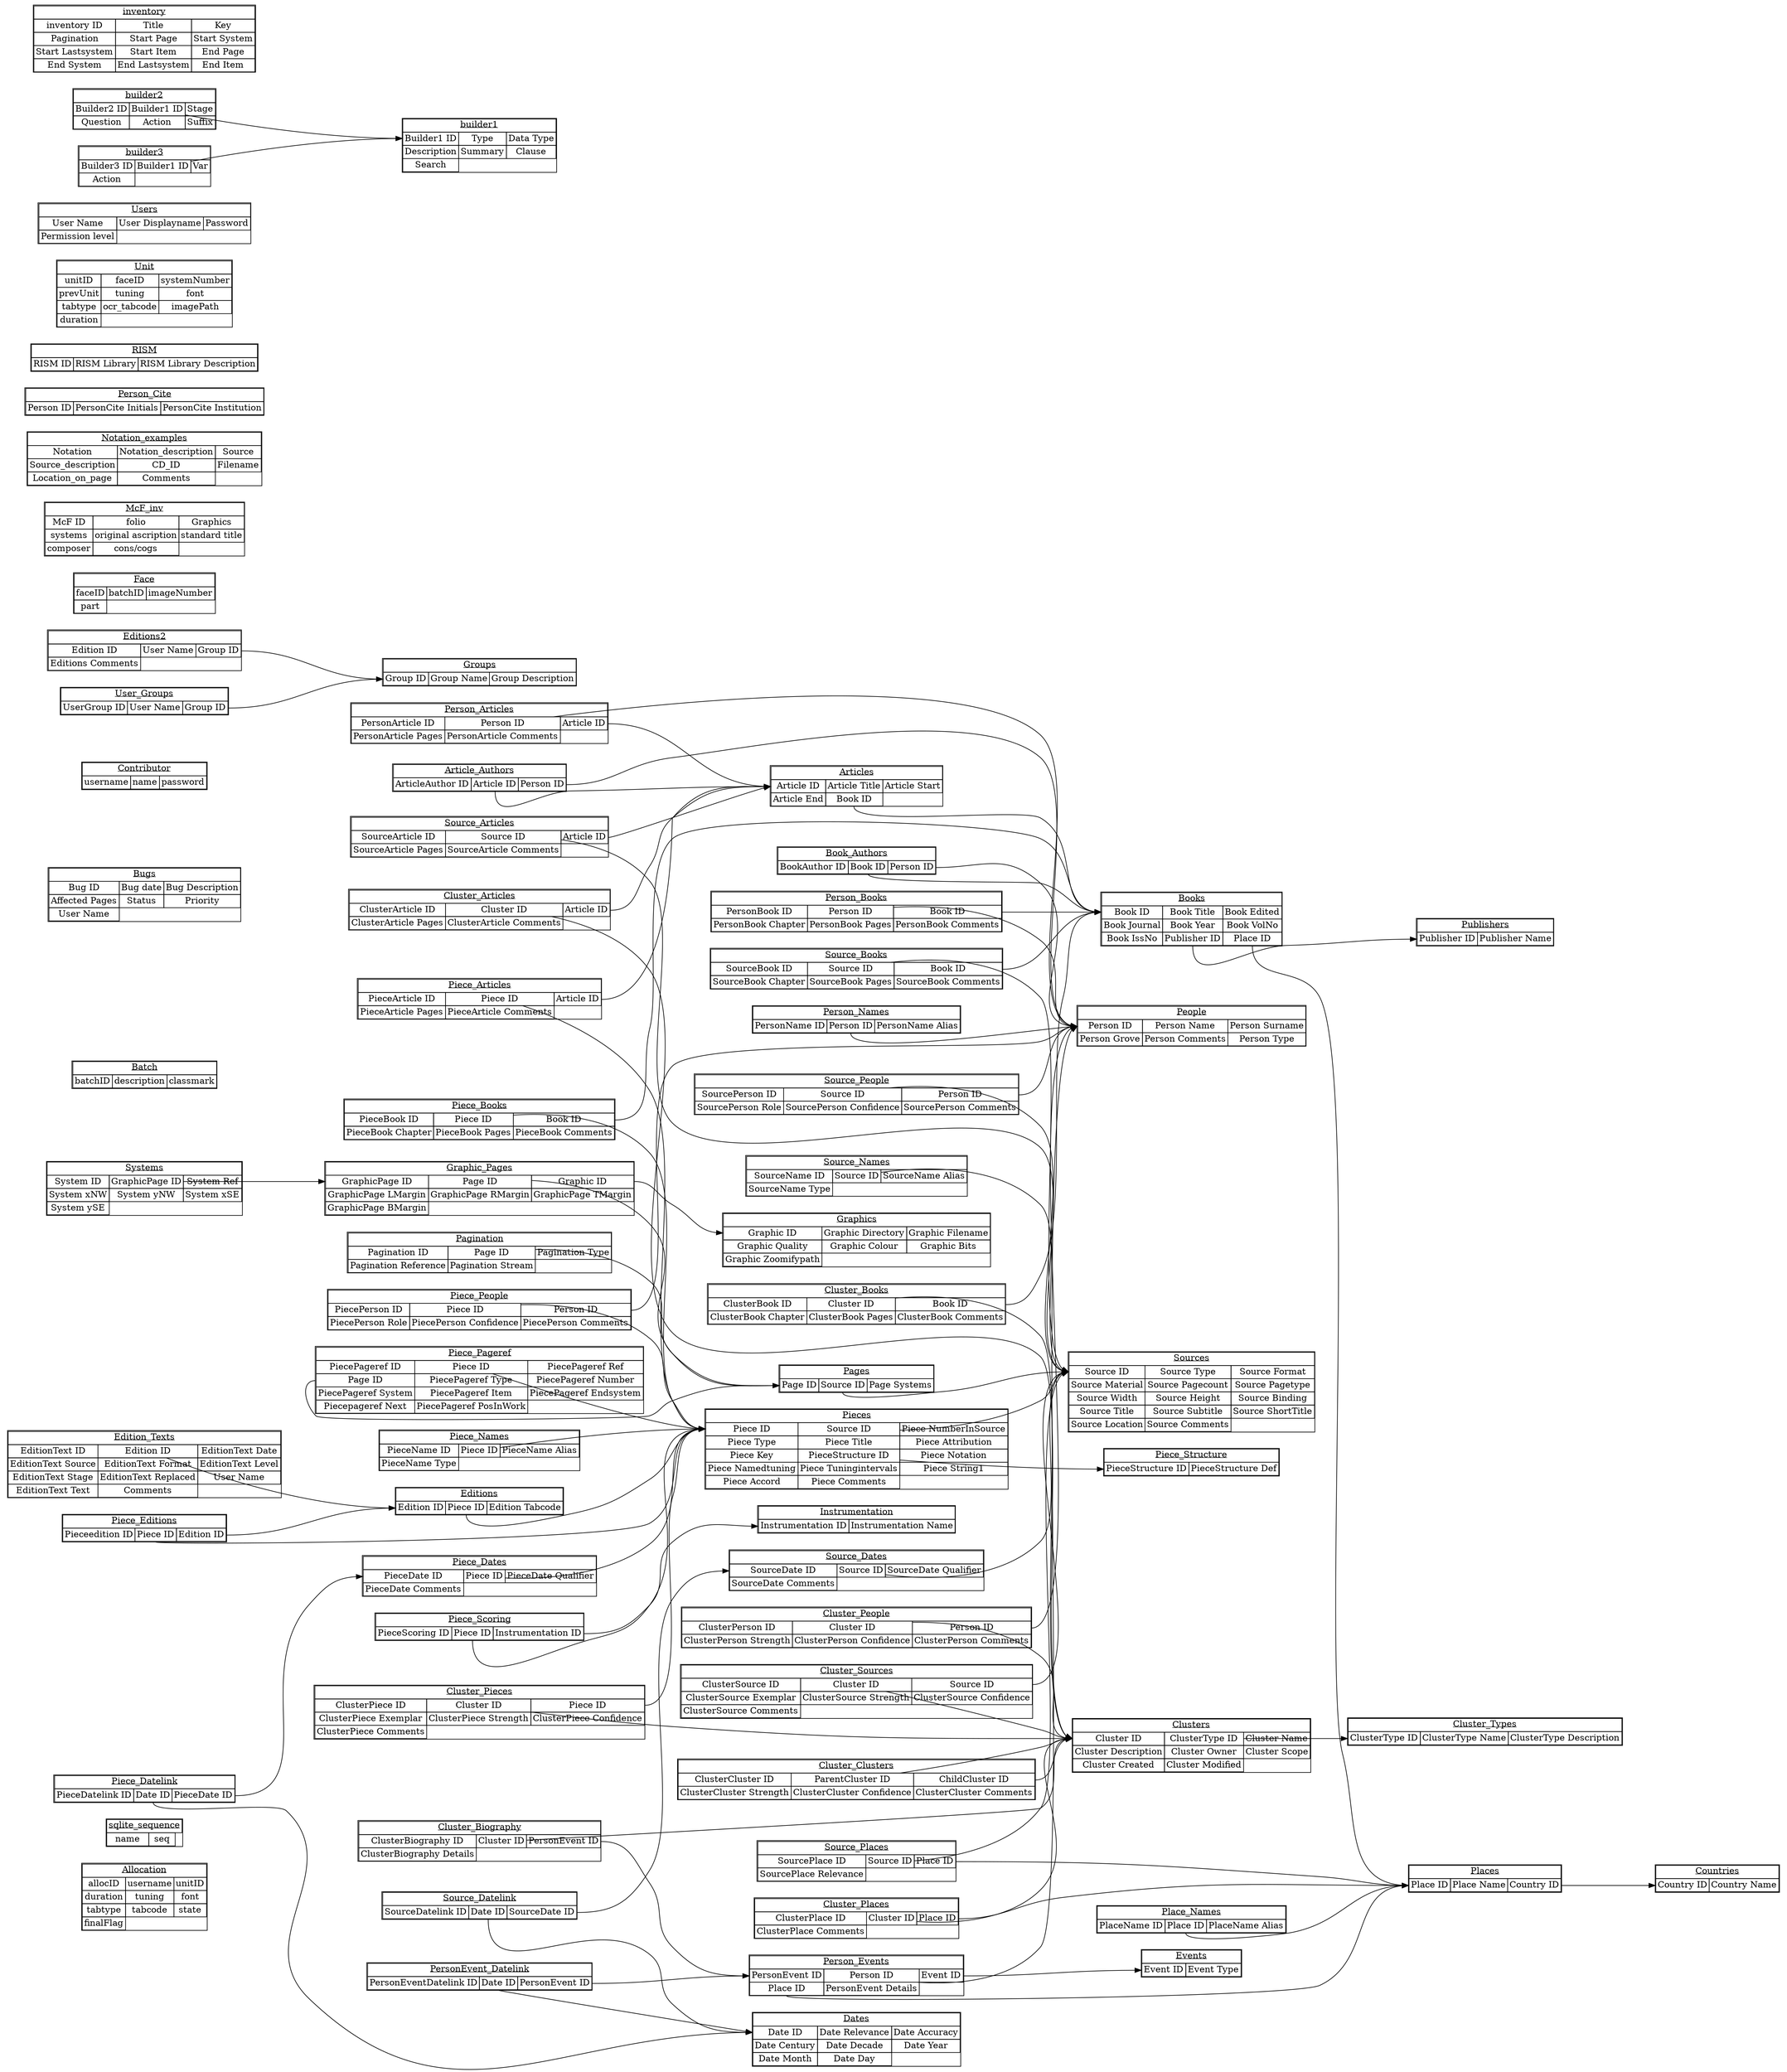 digraph sqliteschema {
node [shape=plaintext];
rankdir=LR
splines=true
overlap=scale
Allocation [label=<<TABLE CELLSPACING="0"><TR><TD COLSPAN="3"><U>Allocation</U></TD></TR><TR><TD PORT="allocID">allocID</TD><TD PORT="username">username</TD><TD PORT="unitID">unitID</TD></TR><TR><TD PORT="duration">duration</TD><TD PORT="tuning">tuning</TD><TD PORT="font">font</TD></TR><TR><TD PORT="tabtype">tabtype</TD><TD PORT="tabcode">tabcode</TD><TD PORT="state">state</TD></TR><TR><TD PORT="finalFlag">finalFlag</TD></TR></TABLE>>];
sqlite_sequence [label=<<TABLE CELLSPACING="0"><TR><TD COLSPAN="3"><U>sqlite_sequence</U></TD></TR><TR><TD PORT="name">name</TD><TD PORT="seq">seq</TD></TR></TABLE>>];
Article_Authors [label=<<TABLE CELLSPACING="0"><TR><TD COLSPAN="3"><U>Article_Authors</U></TD></TR><TR><TD PORT="ArticleAuthor ID">ArticleAuthor ID</TD><TD PORT="Article ID">Article ID</TD><TD PORT="Person ID">Person ID</TD></TR></TABLE>>];
Articles [label=<<TABLE CELLSPACING="0"><TR><TD COLSPAN="3"><U>Articles</U></TD></TR><TR><TD PORT="Article ID">Article ID</TD><TD PORT="Article Title">Article Title</TD><TD PORT="Article Start">Article Start</TD></TR><TR><TD PORT="Article End">Article End</TD><TD PORT="Book ID">Book ID</TD></TR></TABLE>>];
Batch [label=<<TABLE CELLSPACING="0"><TR><TD COLSPAN="3"><U>Batch</U></TD></TR><TR><TD PORT="batchID">batchID</TD><TD PORT="description">description</TD><TD PORT="classmark">classmark</TD></TR></TABLE>>];
Book_Authors [label=<<TABLE CELLSPACING="0"><TR><TD COLSPAN="3"><U>Book_Authors</U></TD></TR><TR><TD PORT="BookAuthor ID">BookAuthor ID</TD><TD PORT="Book ID">Book ID</TD><TD PORT="Person ID">Person ID</TD></TR></TABLE>>];
Books [label=<<TABLE CELLSPACING="0"><TR><TD COLSPAN="3"><U>Books</U></TD></TR><TR><TD PORT="Book ID">Book ID</TD><TD PORT="Book Title">Book Title</TD><TD PORT="Book Edited">Book Edited</TD></TR><TR><TD PORT="Book Journal">Book Journal</TD><TD PORT="Book Year">Book Year</TD><TD PORT="Book VolNo">Book VolNo</TD></TR><TR><TD PORT="Book IssNo">Book IssNo</TD><TD PORT="Publisher ID">Publisher ID</TD><TD PORT="Place ID">Place ID</TD></TR></TABLE>>];
Bugs [label=<<TABLE CELLSPACING="0"><TR><TD COLSPAN="3"><U>Bugs</U></TD></TR><TR><TD PORT="Bug ID">Bug ID</TD><TD PORT="Bug date">Bug date</TD><TD PORT="Bug Description">Bug Description</TD></TR><TR><TD PORT="Affected Pages">Affected Pages</TD><TD PORT="Status">Status</TD><TD PORT="Priority">Priority</TD></TR><TR><TD PORT="User Name">User Name</TD></TR></TABLE>>];
Cluster_Articles [label=<<TABLE CELLSPACING="0"><TR><TD COLSPAN="3"><U>Cluster_Articles</U></TD></TR><TR><TD PORT="ClusterArticle ID">ClusterArticle ID</TD><TD PORT="Cluster ID">Cluster ID</TD><TD PORT="Article ID">Article ID</TD></TR><TR><TD PORT="ClusterArticle Pages">ClusterArticle Pages</TD><TD PORT="ClusterArticle Comments">ClusterArticle Comments</TD></TR></TABLE>>];
Cluster_Biography [label=<<TABLE CELLSPACING="0"><TR><TD COLSPAN="3"><U>Cluster_Biography</U></TD></TR><TR><TD PORT="ClusterBiography ID">ClusterBiography ID</TD><TD PORT="Cluster ID">Cluster ID</TD><TD PORT="PersonEvent ID">PersonEvent ID</TD></TR><TR><TD PORT="ClusterBiography Details">ClusterBiography Details</TD></TR></TABLE>>];
Cluster_Books [label=<<TABLE CELLSPACING="0"><TR><TD COLSPAN="3"><U>Cluster_Books</U></TD></TR><TR><TD PORT="ClusterBook ID">ClusterBook ID</TD><TD PORT="Cluster ID">Cluster ID</TD><TD PORT="Book ID">Book ID</TD></TR><TR><TD PORT="ClusterBook Chapter">ClusterBook Chapter</TD><TD PORT="ClusterBook Pages">ClusterBook Pages</TD><TD PORT="ClusterBook Comments">ClusterBook Comments</TD></TR></TABLE>>];
Cluster_Clusters [label=<<TABLE CELLSPACING="0"><TR><TD COLSPAN="3"><U>Cluster_Clusters</U></TD></TR><TR><TD PORT="ClusterCluster ID">ClusterCluster ID</TD><TD PORT="ParentCluster ID">ParentCluster ID</TD><TD PORT="ChildCluster ID">ChildCluster ID</TD></TR><TR><TD PORT="ClusterCluster Strength">ClusterCluster Strength</TD><TD PORT="ClusterCluster Confidence">ClusterCluster Confidence</TD><TD PORT="ClusterCluster Comments">ClusterCluster Comments</TD></TR></TABLE>>];
Cluster_People [label=<<TABLE CELLSPACING="0"><TR><TD COLSPAN="3"><U>Cluster_People</U></TD></TR><TR><TD PORT="ClusterPerson ID">ClusterPerson ID</TD><TD PORT="Cluster ID">Cluster ID</TD><TD PORT="Person ID">Person ID</TD></TR><TR><TD PORT="ClusterPerson Strength">ClusterPerson Strength</TD><TD PORT="ClusterPerson Confidence">ClusterPerson Confidence</TD><TD PORT="ClusterPerson Comments">ClusterPerson Comments</TD></TR></TABLE>>];
Cluster_Pieces [label=<<TABLE CELLSPACING="0"><TR><TD COLSPAN="3"><U>Cluster_Pieces</U></TD></TR><TR><TD PORT="ClusterPiece ID">ClusterPiece ID</TD><TD PORT="Cluster ID">Cluster ID</TD><TD PORT="Piece ID">Piece ID</TD></TR><TR><TD PORT="ClusterPiece Exemplar">ClusterPiece Exemplar</TD><TD PORT="ClusterPiece Strength">ClusterPiece Strength</TD><TD PORT="ClusterPiece Confidence">ClusterPiece Confidence</TD></TR><TR><TD PORT="ClusterPiece Comments">ClusterPiece Comments</TD></TR></TABLE>>];
Cluster_Places [label=<<TABLE CELLSPACING="0"><TR><TD COLSPAN="3"><U>Cluster_Places</U></TD></TR><TR><TD PORT="ClusterPlace ID">ClusterPlace ID</TD><TD PORT="Cluster ID">Cluster ID</TD><TD PORT="Place ID">Place ID</TD></TR><TR><TD PORT="ClusterPlace Comments">ClusterPlace Comments</TD></TR></TABLE>>];
Cluster_Sources [label=<<TABLE CELLSPACING="0"><TR><TD COLSPAN="3"><U>Cluster_Sources</U></TD></TR><TR><TD PORT="ClusterSource ID">ClusterSource ID</TD><TD PORT="Cluster ID">Cluster ID</TD><TD PORT="Source ID">Source ID</TD></TR><TR><TD PORT="ClusterSource Exemplar">ClusterSource Exemplar</TD><TD PORT="ClusterSource Strength">ClusterSource Strength</TD><TD PORT="ClusterSource Confidence">ClusterSource Confidence</TD></TR><TR><TD PORT="ClusterSource Comments">ClusterSource Comments</TD></TR></TABLE>>];
Cluster_Types [label=<<TABLE CELLSPACING="0"><TR><TD COLSPAN="3"><U>Cluster_Types</U></TD></TR><TR><TD PORT="ClusterType ID">ClusterType ID</TD><TD PORT="ClusterType Name">ClusterType Name</TD><TD PORT="ClusterType Description">ClusterType Description</TD></TR></TABLE>>];
Clusters [label=<<TABLE CELLSPACING="0"><TR><TD COLSPAN="3"><U>Clusters</U></TD></TR><TR><TD PORT="Cluster ID">Cluster ID</TD><TD PORT="ClusterType ID">ClusterType ID</TD><TD PORT="Cluster Name">Cluster Name</TD></TR><TR><TD PORT="Cluster Description">Cluster Description</TD><TD PORT="Cluster Owner">Cluster Owner</TD><TD PORT="Cluster Scope">Cluster Scope</TD></TR><TR><TD PORT="Cluster Created">Cluster Created</TD><TD PORT="Cluster Modified">Cluster Modified</TD></TR></TABLE>>];
Contributor [label=<<TABLE CELLSPACING="0"><TR><TD COLSPAN="3"><U>Contributor</U></TD></TR><TR><TD PORT="username">username</TD><TD PORT="name">name</TD><TD PORT="password">password</TD></TR></TABLE>>];
Countries [label=<<TABLE CELLSPACING="0"><TR><TD COLSPAN="3"><U>Countries</U></TD></TR><TR><TD PORT="Country ID">Country ID</TD><TD PORT="Country Name">Country Name</TD></TR></TABLE>>];
Dates [label=<<TABLE CELLSPACING="0"><TR><TD COLSPAN="3"><U>Dates</U></TD></TR><TR><TD PORT="Date ID">Date ID</TD><TD PORT="Date Relevance">Date Relevance</TD><TD PORT="Date Accuracy">Date Accuracy</TD></TR><TR><TD PORT="Date Century">Date Century</TD><TD PORT="Date Decade">Date Decade</TD><TD PORT="Date Year">Date Year</TD></TR><TR><TD PORT="Date Month">Date Month</TD><TD PORT="Date Day">Date Day</TD></TR></TABLE>>];
Edition_Texts [label=<<TABLE CELLSPACING="0"><TR><TD COLSPAN="3"><U>Edition_Texts</U></TD></TR><TR><TD PORT="EditionText ID">EditionText ID</TD><TD PORT="Edition ID">Edition ID</TD><TD PORT="EditionText Date">EditionText Date</TD></TR><TR><TD PORT="EditionText Source">EditionText Source</TD><TD PORT="EditionText Format">EditionText Format</TD><TD PORT="EditionText Level">EditionText Level</TD></TR><TR><TD PORT="EditionText Stage">EditionText Stage</TD><TD PORT="EditionText Replaced">EditionText Replaced</TD><TD PORT="User Name">User Name</TD></TR><TR><TD PORT="EditionText Text">EditionText Text</TD><TD PORT="Comments">Comments</TD></TR></TABLE>>];
Editions [label=<<TABLE CELLSPACING="0"><TR><TD COLSPAN="3"><U>Editions</U></TD></TR><TR><TD PORT="Edition ID">Edition ID</TD><TD PORT="Piece ID">Piece ID</TD><TD PORT="Edition Tabcode">Edition Tabcode</TD></TR></TABLE>>];
Editions2 [label=<<TABLE CELLSPACING="0"><TR><TD COLSPAN="3"><U>Editions2</U></TD></TR><TR><TD PORT="Edition ID">Edition ID</TD><TD PORT="User Name">User Name</TD><TD PORT="Group ID">Group ID</TD></TR><TR><TD PORT="Editions Comments">Editions Comments</TD></TR></TABLE>>];
Events [label=<<TABLE CELLSPACING="0"><TR><TD COLSPAN="3"><U>Events</U></TD></TR><TR><TD PORT="Event ID">Event ID</TD><TD PORT="Event Type">Event Type</TD></TR></TABLE>>];
Face [label=<<TABLE CELLSPACING="0"><TR><TD COLSPAN="3"><U>Face</U></TD></TR><TR><TD PORT="faceID">faceID</TD><TD PORT="batchID">batchID</TD><TD PORT="imageNumber">imageNumber</TD></TR><TR><TD PORT="part">part</TD></TR></TABLE>>];
Graphic_Pages [label=<<TABLE CELLSPACING="0"><TR><TD COLSPAN="3"><U>Graphic_Pages</U></TD></TR><TR><TD PORT="GraphicPage ID">GraphicPage ID</TD><TD PORT="Page ID">Page ID</TD><TD PORT="Graphic ID">Graphic ID</TD></TR><TR><TD PORT="GraphicPage LMargin">GraphicPage LMargin</TD><TD PORT="GraphicPage RMargin">GraphicPage RMargin</TD><TD PORT="GraphicPage TMargin">GraphicPage TMargin</TD></TR><TR><TD PORT="GraphicPage BMargin">GraphicPage BMargin</TD></TR></TABLE>>];
Graphics [label=<<TABLE CELLSPACING="0"><TR><TD COLSPAN="3"><U>Graphics</U></TD></TR><TR><TD PORT="Graphic ID">Graphic ID</TD><TD PORT="Graphic Directory">Graphic Directory</TD><TD PORT="Graphic Filename">Graphic Filename</TD></TR><TR><TD PORT="Graphic Quality">Graphic Quality</TD><TD PORT="Graphic Colour">Graphic Colour</TD><TD PORT="Graphic Bits">Graphic Bits</TD></TR><TR><TD PORT="Graphic Zoomifypath">Graphic Zoomifypath</TD></TR></TABLE>>];
Groups [label=<<TABLE CELLSPACING="0"><TR><TD COLSPAN="3"><U>Groups</U></TD></TR><TR><TD PORT="Group ID">Group ID</TD><TD PORT="Group Name">Group Name</TD><TD PORT="Group Description">Group Description</TD></TR></TABLE>>];
Instrumentation [label=<<TABLE CELLSPACING="0"><TR><TD COLSPAN="3"><U>Instrumentation</U></TD></TR><TR><TD PORT="Instrumentation ID">Instrumentation ID</TD><TD PORT="Instrumentation Name">Instrumentation Name</TD></TR></TABLE>>];
McF_inv [label=<<TABLE CELLSPACING="0"><TR><TD COLSPAN="3"><U>McF_inv</U></TD></TR><TR><TD PORT="McF ID">McF ID</TD><TD PORT="folio">folio</TD><TD PORT="Graphics">Graphics</TD></TR><TR><TD PORT="systems">systems</TD><TD PORT="original ascription">original ascription</TD><TD PORT="standard title">standard title</TD></TR><TR><TD PORT="composer">composer</TD><TD PORT="cons/cogs">cons/cogs</TD></TR></TABLE>>];
Notation_examples [label=<<TABLE CELLSPACING="0"><TR><TD COLSPAN="3"><U>Notation_examples</U></TD></TR><TR><TD PORT="Notation">Notation</TD><TD PORT="Notation_description">Notation_description</TD><TD PORT="Source">Source</TD></TR><TR><TD PORT="Source_description">Source_description</TD><TD PORT="CD_ID">CD_ID</TD><TD PORT="Filename">Filename</TD></TR><TR><TD PORT="Location_on_page">Location_on_page</TD><TD PORT="Comments">Comments</TD></TR></TABLE>>];
Pages [label=<<TABLE CELLSPACING="0"><TR><TD COLSPAN="3"><U>Pages</U></TD></TR><TR><TD PORT="Page ID">Page ID</TD><TD PORT="Source ID">Source ID</TD><TD PORT="Page Systems">Page Systems</TD></TR></TABLE>>];
Pagination [label=<<TABLE CELLSPACING="0"><TR><TD COLSPAN="3"><U>Pagination</U></TD></TR><TR><TD PORT="Pagination ID">Pagination ID</TD><TD PORT="Page ID">Page ID</TD><TD PORT="Pagination Type">Pagination Type</TD></TR><TR><TD PORT="Pagination Reference">Pagination Reference</TD><TD PORT="Pagination Stream">Pagination Stream</TD></TR></TABLE>>];
People [label=<<TABLE CELLSPACING="0"><TR><TD COLSPAN="3"><U>People</U></TD></TR><TR><TD PORT="Person ID">Person ID</TD><TD PORT="Person Name">Person Name</TD><TD PORT="Person Surname">Person Surname</TD></TR><TR><TD PORT="Person Grove">Person Grove</TD><TD PORT="Person Comments">Person Comments</TD><TD PORT="Person Type">Person Type</TD></TR></TABLE>>];
PersonEvent_Datelink [label=<<TABLE CELLSPACING="0"><TR><TD COLSPAN="3"><U>PersonEvent_Datelink</U></TD></TR><TR><TD PORT="PersonEventDatelink ID">PersonEventDatelink ID</TD><TD PORT="Date ID">Date ID</TD><TD PORT="PersonEvent ID">PersonEvent ID</TD></TR></TABLE>>];
Person_Articles [label=<<TABLE CELLSPACING="0"><TR><TD COLSPAN="3"><U>Person_Articles</U></TD></TR><TR><TD PORT="PersonArticle ID">PersonArticle ID</TD><TD PORT="Person ID">Person ID</TD><TD PORT="Article ID">Article ID</TD></TR><TR><TD PORT="PersonArticle Pages">PersonArticle Pages</TD><TD PORT="PersonArticle Comments">PersonArticle Comments</TD></TR></TABLE>>];
Person_Books [label=<<TABLE CELLSPACING="0"><TR><TD COLSPAN="3"><U>Person_Books</U></TD></TR><TR><TD PORT="PersonBook ID">PersonBook ID</TD><TD PORT="Person ID">Person ID</TD><TD PORT="Book ID">Book ID</TD></TR><TR><TD PORT="PersonBook Chapter">PersonBook Chapter</TD><TD PORT="PersonBook Pages">PersonBook Pages</TD><TD PORT="PersonBook Comments">PersonBook Comments</TD></TR></TABLE>>];
Person_Cite [label=<<TABLE CELLSPACING="0"><TR><TD COLSPAN="3"><U>Person_Cite</U></TD></TR><TR><TD PORT="Person ID">Person ID</TD><TD PORT="PersonCite Initials">PersonCite Initials</TD><TD PORT="PersonCite Institution">PersonCite Institution</TD></TR></TABLE>>];
Person_Events [label=<<TABLE CELLSPACING="0"><TR><TD COLSPAN="3"><U>Person_Events</U></TD></TR><TR><TD PORT="PersonEvent ID">PersonEvent ID</TD><TD PORT="Person ID">Person ID</TD><TD PORT="Event ID">Event ID</TD></TR><TR><TD PORT="Place ID">Place ID</TD><TD PORT="PersonEvent Details">PersonEvent Details</TD></TR></TABLE>>];
Person_Names [label=<<TABLE CELLSPACING="0"><TR><TD COLSPAN="3"><U>Person_Names</U></TD></TR><TR><TD PORT="PersonName ID">PersonName ID</TD><TD PORT="Person ID">Person ID</TD><TD PORT="PersonName Alias">PersonName Alias</TD></TR></TABLE>>];
Piece_Articles [label=<<TABLE CELLSPACING="0"><TR><TD COLSPAN="3"><U>Piece_Articles</U></TD></TR><TR><TD PORT="PieceArticle ID">PieceArticle ID</TD><TD PORT="Piece ID">Piece ID</TD><TD PORT="Article ID">Article ID</TD></TR><TR><TD PORT="PieceArticle Pages">PieceArticle Pages</TD><TD PORT="PieceArticle Comments">PieceArticle Comments</TD></TR></TABLE>>];
Piece_Books [label=<<TABLE CELLSPACING="0"><TR><TD COLSPAN="3"><U>Piece_Books</U></TD></TR><TR><TD PORT="PieceBook ID">PieceBook ID</TD><TD PORT="Piece ID">Piece ID</TD><TD PORT="Book ID">Book ID</TD></TR><TR><TD PORT="PieceBook Chapter">PieceBook Chapter</TD><TD PORT="PieceBook Pages">PieceBook Pages</TD><TD PORT="PieceBook Comments">PieceBook Comments</TD></TR></TABLE>>];
Piece_Datelink [label=<<TABLE CELLSPACING="0"><TR><TD COLSPAN="3"><U>Piece_Datelink</U></TD></TR><TR><TD PORT="PieceDatelink ID">PieceDatelink ID</TD><TD PORT="Date ID">Date ID</TD><TD PORT="PieceDate ID">PieceDate ID</TD></TR></TABLE>>];
Piece_Dates [label=<<TABLE CELLSPACING="0"><TR><TD COLSPAN="3"><U>Piece_Dates</U></TD></TR><TR><TD PORT="PieceDate ID">PieceDate ID</TD><TD PORT="Piece ID">Piece ID</TD><TD PORT="PieceDate Qualifier">PieceDate Qualifier</TD></TR><TR><TD PORT="PieceDate Comments">PieceDate Comments</TD></TR></TABLE>>];
Piece_Editions [label=<<TABLE CELLSPACING="0"><TR><TD COLSPAN="3"><U>Piece_Editions</U></TD></TR><TR><TD PORT="Pieceedition ID">Pieceedition ID</TD><TD PORT="Piece ID">Piece ID</TD><TD PORT="Edition ID">Edition ID</TD></TR></TABLE>>];
Piece_Names [label=<<TABLE CELLSPACING="0"><TR><TD COLSPAN="3"><U>Piece_Names</U></TD></TR><TR><TD PORT="PieceName ID">PieceName ID</TD><TD PORT="Piece ID">Piece ID</TD><TD PORT="PieceName Alias">PieceName Alias</TD></TR><TR><TD PORT="PieceName Type">PieceName Type</TD></TR></TABLE>>];
Piece_Pageref [label=<<TABLE CELLSPACING="0"><TR><TD COLSPAN="3"><U>Piece_Pageref</U></TD></TR><TR><TD PORT="PiecePageref ID">PiecePageref ID</TD><TD PORT="Piece ID">Piece ID</TD><TD PORT="PiecePageref Ref">PiecePageref Ref</TD></TR><TR><TD PORT="Page ID">Page ID</TD><TD PORT="PiecePageref Type">PiecePageref Type</TD><TD PORT="PiecePageref Number">PiecePageref Number</TD></TR><TR><TD PORT="PiecePageref System">PiecePageref System</TD><TD PORT="PiecePageref Item">PiecePageref Item</TD><TD PORT="PiecePageref Endsystem">PiecePageref Endsystem</TD></TR><TR><TD PORT="Piecepageref Next">Piecepageref Next</TD><TD PORT="PiecePageref PosInWork">PiecePageref PosInWork</TD></TR></TABLE>>];
Piece_People [label=<<TABLE CELLSPACING="0"><TR><TD COLSPAN="3"><U>Piece_People</U></TD></TR><TR><TD PORT="PiecePerson ID">PiecePerson ID</TD><TD PORT="Piece ID">Piece ID</TD><TD PORT="Person ID">Person ID</TD></TR><TR><TD PORT="PiecePerson Role">PiecePerson Role</TD><TD PORT="PiecePerson Confidence">PiecePerson Confidence</TD><TD PORT="PiecePerson Comments">PiecePerson Comments</TD></TR></TABLE>>];
Piece_Scoring [label=<<TABLE CELLSPACING="0"><TR><TD COLSPAN="3"><U>Piece_Scoring</U></TD></TR><TR><TD PORT="PieceScoring ID">PieceScoring ID</TD><TD PORT="Piece ID">Piece ID</TD><TD PORT="Instrumentation ID">Instrumentation ID</TD></TR></TABLE>>];
Piece_Structure [label=<<TABLE CELLSPACING="0"><TR><TD COLSPAN="3"><U>Piece_Structure</U></TD></TR><TR><TD PORT="PieceStructure ID">PieceStructure ID</TD><TD PORT="PieceStructure Def">PieceStructure Def</TD></TR></TABLE>>];
Pieces [label=<<TABLE CELLSPACING="0"><TR><TD COLSPAN="3"><U>Pieces</U></TD></TR><TR><TD PORT="Piece ID">Piece ID</TD><TD PORT="Source ID">Source ID</TD><TD PORT="Piece NumberInSource">Piece NumberInSource</TD></TR><TR><TD PORT="Piece Type">Piece Type</TD><TD PORT="Piece Title">Piece Title</TD><TD PORT="Piece Attribution">Piece Attribution</TD></TR><TR><TD PORT="Piece Key">Piece Key</TD><TD PORT="PieceStructure ID">PieceStructure ID</TD><TD PORT="Piece Notation">Piece Notation</TD></TR><TR><TD PORT="Piece Namedtuning">Piece Namedtuning</TD><TD PORT="Piece Tuningintervals">Piece Tuningintervals</TD><TD PORT="Piece String1">Piece String1</TD></TR><TR><TD PORT="Piece Accord">Piece Accord</TD><TD PORT="Piece Comments">Piece Comments</TD></TR></TABLE>>];
Place_Names [label=<<TABLE CELLSPACING="0"><TR><TD COLSPAN="3"><U>Place_Names</U></TD></TR><TR><TD PORT="PlaceName ID">PlaceName ID</TD><TD PORT="Place ID">Place ID</TD><TD PORT="PlaceName Alias">PlaceName Alias</TD></TR></TABLE>>];
Places [label=<<TABLE CELLSPACING="0"><TR><TD COLSPAN="3"><U>Places</U></TD></TR><TR><TD PORT="Place ID">Place ID</TD><TD PORT="Place Name">Place Name</TD><TD PORT="Country ID">Country ID</TD></TR></TABLE>>];
Publishers [label=<<TABLE CELLSPACING="0"><TR><TD COLSPAN="3"><U>Publishers</U></TD></TR><TR><TD PORT="Publisher ID">Publisher ID</TD><TD PORT="Publisher Name">Publisher Name</TD></TR></TABLE>>];
RISM [label=<<TABLE CELLSPACING="0"><TR><TD COLSPAN="3"><U>RISM</U></TD></TR><TR><TD PORT="RISM ID">RISM ID</TD><TD PORT="RISM Library">RISM Library</TD><TD PORT="RISM Library Description">RISM Library Description</TD></TR></TABLE>>];
Source_Articles [label=<<TABLE CELLSPACING="0"><TR><TD COLSPAN="3"><U>Source_Articles</U></TD></TR><TR><TD PORT="SourceArticle ID">SourceArticle ID</TD><TD PORT="Source ID">Source ID</TD><TD PORT="Article ID">Article ID</TD></TR><TR><TD PORT="SourceArticle Pages">SourceArticle Pages</TD><TD PORT="SourceArticle Comments">SourceArticle Comments</TD></TR></TABLE>>];
Source_Books [label=<<TABLE CELLSPACING="0"><TR><TD COLSPAN="3"><U>Source_Books</U></TD></TR><TR><TD PORT="SourceBook ID">SourceBook ID</TD><TD PORT="Source ID">Source ID</TD><TD PORT="Book ID">Book ID</TD></TR><TR><TD PORT="SourceBook Chapter">SourceBook Chapter</TD><TD PORT="SourceBook Pages">SourceBook Pages</TD><TD PORT="SourceBook Comments">SourceBook Comments</TD></TR></TABLE>>];
Source_Datelink [label=<<TABLE CELLSPACING="0"><TR><TD COLSPAN="3"><U>Source_Datelink</U></TD></TR><TR><TD PORT="SourceDatelink ID">SourceDatelink ID</TD><TD PORT="Date ID">Date ID</TD><TD PORT="SourceDate ID">SourceDate ID</TD></TR></TABLE>>];
Source_Dates [label=<<TABLE CELLSPACING="0"><TR><TD COLSPAN="3"><U>Source_Dates</U></TD></TR><TR><TD PORT="SourceDate ID">SourceDate ID</TD><TD PORT="Source ID">Source ID</TD><TD PORT="SourceDate Qualifier">SourceDate Qualifier</TD></TR><TR><TD PORT="SourceDate Comments">SourceDate Comments</TD></TR></TABLE>>];
Source_Names [label=<<TABLE CELLSPACING="0"><TR><TD COLSPAN="3"><U>Source_Names</U></TD></TR><TR><TD PORT="SourceName ID">SourceName ID</TD><TD PORT="Source ID">Source ID</TD><TD PORT="SourceName Alias">SourceName Alias</TD></TR><TR><TD PORT="SourceName Type">SourceName Type</TD></TR></TABLE>>];
Source_People [label=<<TABLE CELLSPACING="0"><TR><TD COLSPAN="3"><U>Source_People</U></TD></TR><TR><TD PORT="SourcePerson ID">SourcePerson ID</TD><TD PORT="Source ID">Source ID</TD><TD PORT="Person ID">Person ID</TD></TR><TR><TD PORT="SourcePerson Role">SourcePerson Role</TD><TD PORT="SourcePerson Confidence">SourcePerson Confidence</TD><TD PORT="SourcePerson Comments">SourcePerson Comments</TD></TR></TABLE>>];
Source_Places [label=<<TABLE CELLSPACING="0"><TR><TD COLSPAN="3"><U>Source_Places</U></TD></TR><TR><TD PORT="SourcePlace ID">SourcePlace ID</TD><TD PORT="Source ID">Source ID</TD><TD PORT="Place ID">Place ID</TD></TR><TR><TD PORT="SourcePlace Relevance">SourcePlace Relevance</TD></TR></TABLE>>];
Sources [label=<<TABLE CELLSPACING="0"><TR><TD COLSPAN="3"><U>Sources</U></TD></TR><TR><TD PORT="Source ID">Source ID</TD><TD PORT="Source Type">Source Type</TD><TD PORT="Source Format">Source Format</TD></TR><TR><TD PORT="Source Material">Source Material</TD><TD PORT="Source Pagecount">Source Pagecount</TD><TD PORT="Source Pagetype">Source Pagetype</TD></TR><TR><TD PORT="Source Width">Source Width</TD><TD PORT="Source Height">Source Height</TD><TD PORT="Source Binding">Source Binding</TD></TR><TR><TD PORT="Source Title">Source Title</TD><TD PORT="Source Subtitle">Source Subtitle</TD><TD PORT="Source ShortTitle">Source ShortTitle</TD></TR><TR><TD PORT="Source Location">Source Location</TD><TD PORT="Source Comments">Source Comments</TD></TR></TABLE>>];
Systems [label=<<TABLE CELLSPACING="0"><TR><TD COLSPAN="3"><U>Systems</U></TD></TR><TR><TD PORT="System ID">System ID</TD><TD PORT="GraphicPage ID">GraphicPage ID</TD><TD PORT="System Ref">System Ref</TD></TR><TR><TD PORT="System xNW">System xNW</TD><TD PORT="System yNW">System yNW</TD><TD PORT="System xSE">System xSE</TD></TR><TR><TD PORT="System ySE">System ySE</TD></TR></TABLE>>];
Unit [label=<<TABLE CELLSPACING="0"><TR><TD COLSPAN="3"><U>Unit</U></TD></TR><TR><TD PORT="unitID">unitID</TD><TD PORT="faceID">faceID</TD><TD PORT="systemNumber">systemNumber</TD></TR><TR><TD PORT="prevUnit">prevUnit</TD><TD PORT="tuning">tuning</TD><TD PORT="font">font</TD></TR><TR><TD PORT="tabtype">tabtype</TD><TD PORT="ocr_tabcode">ocr_tabcode</TD><TD PORT="imagePath">imagePath</TD></TR><TR><TD PORT="duration">duration</TD></TR></TABLE>>];
User_Groups [label=<<TABLE CELLSPACING="0"><TR><TD COLSPAN="3"><U>User_Groups</U></TD></TR><TR><TD PORT="UserGroup ID">UserGroup ID</TD><TD PORT="User Name">User Name</TD><TD PORT="Group ID">Group ID</TD></TR></TABLE>>];
Users [label=<<TABLE CELLSPACING="0"><TR><TD COLSPAN="3"><U>Users</U></TD></TR><TR><TD PORT="User Name">User Name</TD><TD PORT="User Displayname">User Displayname</TD><TD PORT="Password">Password</TD></TR><TR><TD PORT="Permission level">Permission level</TD></TR></TABLE>>];
builder1 [label=<<TABLE CELLSPACING="0"><TR><TD COLSPAN="3"><U>builder1</U></TD></TR><TR><TD PORT="Builder1 ID">Builder1 ID</TD><TD PORT="Type">Type</TD><TD PORT="Data Type">Data Type</TD></TR><TR><TD PORT="Description">Description</TD><TD PORT="Summary">Summary</TD><TD PORT="Clause">Clause</TD></TR><TR><TD PORT="Search">Search</TD></TR></TABLE>>];
builder2 [label=<<TABLE CELLSPACING="0"><TR><TD COLSPAN="3"><U>builder2</U></TD></TR><TR><TD PORT="Builder2 ID">Builder2 ID</TD><TD PORT="Builder1 ID">Builder1 ID</TD><TD PORT="Stage">Stage</TD></TR><TR><TD PORT="Question">Question</TD><TD PORT="Action">Action</TD><TD PORT="Suffix">Suffix</TD></TR></TABLE>>];
builder3 [label=<<TABLE CELLSPACING="0"><TR><TD COLSPAN="3"><U>builder3</U></TD></TR><TR><TD PORT="Builder3 ID">Builder3 ID</TD><TD PORT="Builder1 ID">Builder1 ID</TD><TD PORT="Var">Var</TD></TR><TR><TD PORT="Action">Action</TD></TR></TABLE>>];
inventory [label=<<TABLE CELLSPACING="0"><TR><TD COLSPAN="3"><U>inventory</U></TD></TR><TR><TD PORT="inventory ID">inventory ID</TD><TD PORT="Title">Title</TD><TD PORT="Key">Key</TD></TR><TR><TD PORT="Pagination">Pagination</TD><TD PORT="Start Page">Start Page</TD><TD PORT="Start System">Start System</TD></TR><TR><TD PORT="Start Lastsystem">Start Lastsystem</TD><TD PORT="Start Item">Start Item</TD><TD PORT="End Page">End Page</TD></TR><TR><TD PORT="End System">End System</TD><TD PORT="End Lastsystem">End Lastsystem</TD><TD PORT="End Item">End Item</TD></TR></TABLE>>];
"Article_Authors":"Person ID" -> "People":"Person ID";
"Article_Authors":"Article ID" -> "Articles":"Article ID";
"Articles":"Book ID" -> "Books":"Book ID";
"Book_Authors":"Person ID" -> "People":"Person ID";
"Book_Authors":"Book ID" -> "Books":"Book ID";
"Books":"Place ID" -> "Places":"Place ID";
"Books":"Publisher ID" -> "Publishers":"Publisher ID";
"Cluster_Articles":"Article ID" -> "Articles":"Article ID";
"Cluster_Articles":"Cluster ID" -> "Clusters":"Cluster ID";
"Cluster_Biography":"PersonEvent ID" -> "Person_Events":"PersonEvent ID";
"Cluster_Biography":"Cluster ID" -> "Clusters":"Cluster ID";
"Cluster_Books":"Book ID" -> "Books":"Book ID";
"Cluster_Books":"Cluster ID" -> "Clusters":"Cluster ID";
"Cluster_Clusters":"ChildCluster ID" -> "Clusters":"Cluster ID";
"Cluster_Clusters":"ParentCluster ID" -> "Clusters":"Cluster ID";
"Cluster_People":"Person ID" -> "People":"Person ID";
"Cluster_People":"Cluster ID" -> "Clusters":"Cluster ID";
"Cluster_Pieces":"Piece ID" -> "Pieces":"Piece ID";
"Cluster_Pieces":"Cluster ID" -> "Clusters":"Cluster ID";
"Cluster_Places":"Place ID" -> "Places":"Place ID";
"Cluster_Places":"Cluster ID" -> "Clusters":"Cluster ID";
"Cluster_Sources":"Source ID" -> "Sources":"Source ID";
"Cluster_Sources":"Cluster ID" -> "Clusters":"Cluster ID";
"Clusters":"ClusterType ID" -> "Cluster_Types":"ClusterType ID";
"Edition_Texts":"Edition ID" -> "Editions":"Edition ID";
"Editions":"Piece ID" -> "Pieces":"Piece ID";
"Editions2":"Group ID" -> "Groups":"Group ID";
"Graphic_Pages":"Graphic ID" -> "Graphics":"Graphic ID";
"Graphic_Pages":"Page ID" -> "Pages":"Page ID";
"Pages":"Source ID" -> "Sources":"Source ID";
"Pagination":"Page ID" -> "Pages":"Page ID";
"PersonEvent_Datelink":"PersonEvent ID" -> "Person_Events":"PersonEvent ID";
"PersonEvent_Datelink":"Date ID" -> "Dates":"Date ID";
"Person_Articles":"Article ID" -> "Articles":"Article ID";
"Person_Articles":"Person ID" -> "People":"Person ID";
"Person_Books":"Book ID" -> "Books":"Book ID";
"Person_Books":"Person ID" -> "People":"Person ID";
"Person_Events":"Place ID" -> "Places":"Place ID";
"Person_Events":"Event ID" -> "Events":"Event ID";
"Person_Events":"Person ID" -> "People":"Person ID";
"Person_Names":"Person ID" -> "People":"Person ID";
"Piece_Articles":"Article ID" -> "Articles":"Article ID";
"Piece_Articles":"Piece ID" -> "Pieces":"Piece ID";
"Piece_Books":"Book ID" -> "Books":"Book ID";
"Piece_Books":"Piece ID" -> "Pieces":"Piece ID";
"Piece_Datelink":"PieceDate ID" -> "Piece_Dates":"PieceDate ID";
"Piece_Datelink":"Date ID" -> "Dates":"Date ID";
"Piece_Dates":"Piece ID" -> "Pieces":"Piece ID";
"Piece_Editions":"Edition ID" -> "Editions":"Edition ID";
"Piece_Editions":"Piece ID" -> "Pieces":"Piece ID";
"Piece_Names":"Piece ID" -> "Pieces":"Piece ID";
"Piece_Pageref":"Page ID" -> "Pages":"Page ID";
"Piece_Pageref":"Piece ID" -> "Pieces":"Piece ID";
"Piece_People":"Person ID" -> "People":"Person ID";
"Piece_People":"Piece ID" -> "Pieces":"Piece ID";
"Piece_Scoring":"Instrumentation ID" -> "Instrumentation":"Instrumentation ID";
"Piece_Scoring":"Piece ID" -> "Pieces":"Piece ID";
"Pieces":"PieceStructure ID" -> "Piece_Structure":"PieceStructure ID";
"Pieces":"Source ID" -> "Sources":"Source ID";
"Place_Names":"Place ID" -> "Places":"Place ID";
"Places":"Country ID" -> "Countries":"Country ID";
"Source_Articles":"Article ID" -> "Articles":"Article ID";
"Source_Articles":"Source ID" -> "Sources":"Source ID";
"Source_Books":"Book ID" -> "Books":"Book ID";
"Source_Books":"Source ID" -> "Sources":"Source ID";
"Source_Datelink":"SourceDate ID" -> "Source_Dates":"SourceDate ID";
"Source_Datelink":"Date ID" -> "Dates":"Date ID";
"Source_Dates":"Source ID" -> "Sources":"Source ID";
"Source_Names":"Source ID" -> "Sources":"Source ID";
"Source_People":"Person ID" -> "People":"Person ID";
"Source_People":"Source ID" -> "Sources":"Source ID";
"Source_Places":"Place ID" -> "Places":"Place ID";
"Source_Places":"Source ID" -> "Sources":"Source ID";
"Systems":"GraphicPage ID" -> "Graphic_Pages":"GraphicPage ID";
"User_Groups":"Group ID" -> "Groups":"Group ID";
"builder2":"Builder1 ID" -> "builder1":"Builder1 ID";
"builder3":"Builder1 ID" -> "builder1":"Builder1 ID";
}
